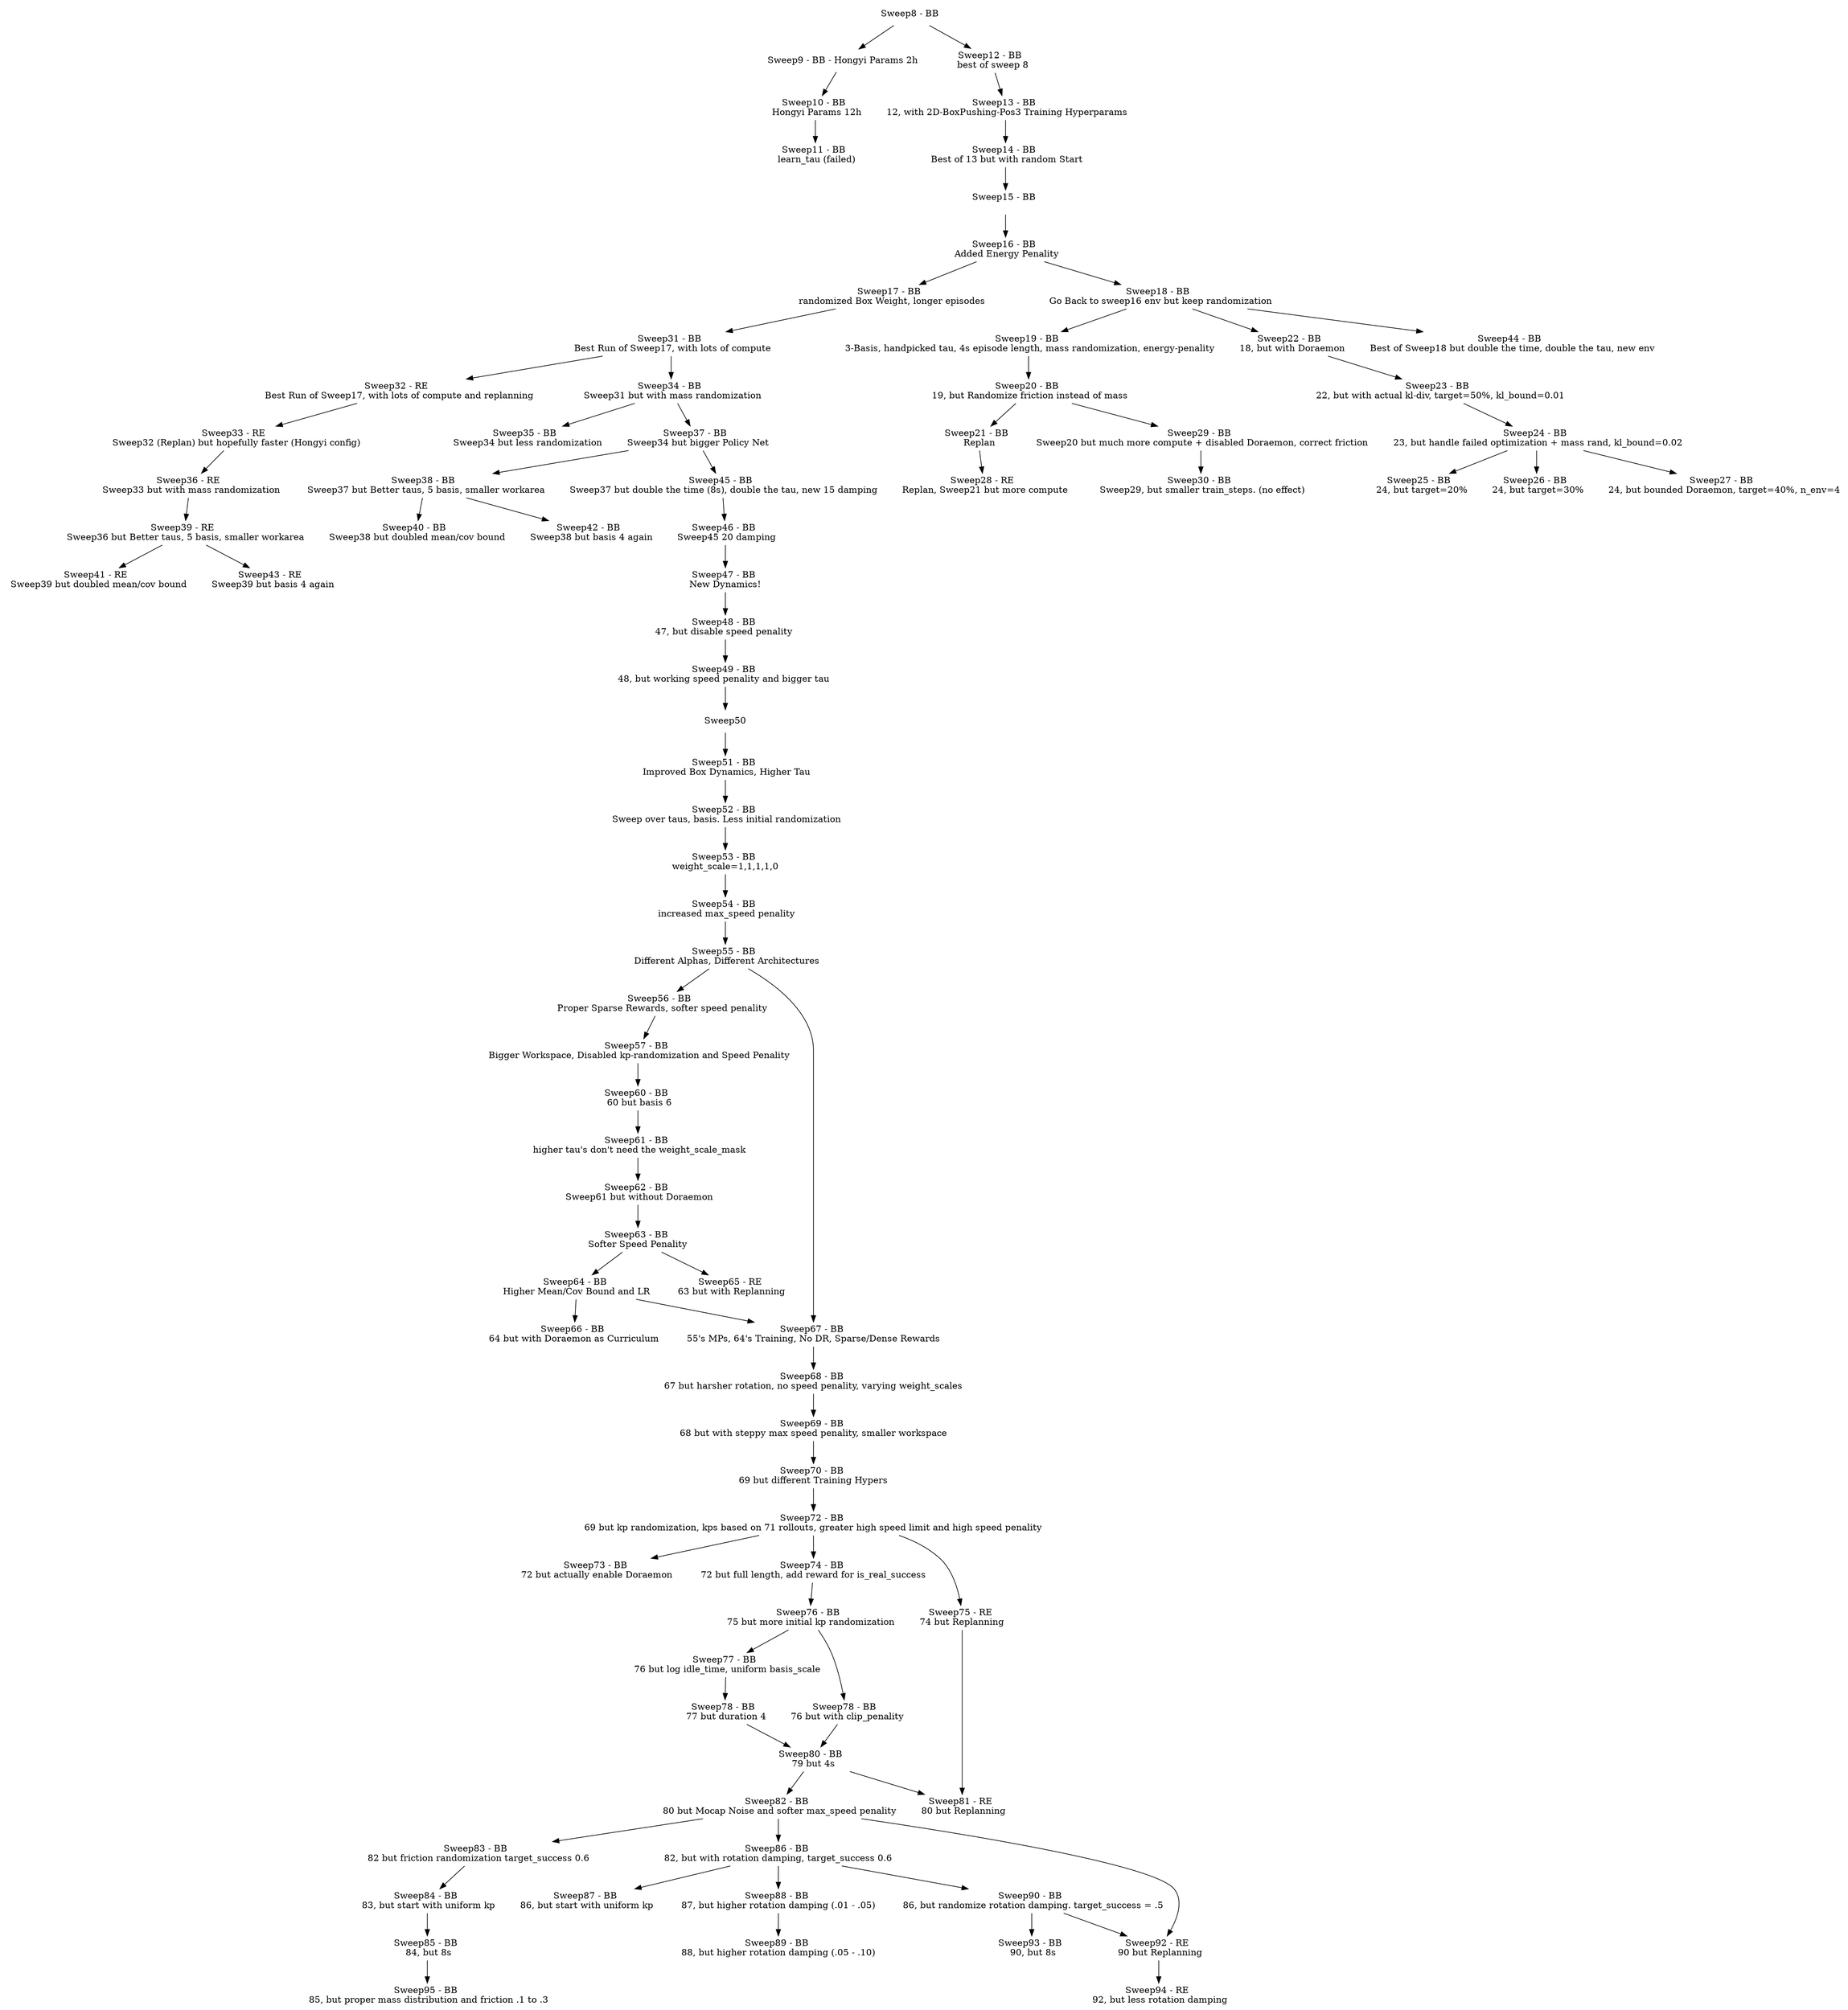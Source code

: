 digraph Sweeps {
    // Nodes
    node [shape=plaintext]
    "Sweep8"  [label=<Sweep8 - BB>];
    "Sweep9"  [label=<Sweep9 - BB - Hongyi Params 2h>];
    "Sweep10" [label=<Sweep10 - BB <BR/> Hongyi Params 12h>];
    "Sweep11" [label=<Sweep11 - BB <BR/> learn_tau (failed)>];
    "Sweep12" [label=<Sweep12 - BB <BR/> best of sweep 8>];
    "Sweep13" [label=<Sweep13 - BB <BR/> 12, with 2D-BoxPushing-Pos3 Training Hyperparams>];
    "Sweep14" [label=<Sweep14 - BB <BR/> Best of 13 but with random Start>];
    "Sweep15" [label=<Sweep15 - BB <BR/> >];
    "Sweep16" [label=<Sweep16 - BB <BR/> Added Energy Penality>];
    "Sweep17" [label=<Sweep17 - BB <BR/> randomized Box Weight, longer episodes>];
    "Sweep18" [label=<Sweep18 - BB <BR/> Go Back to sweep16 env but keep randomization>];
    "Sweep19" [label=<Sweep19 - BB <BR/> 3-Basis, handpicked tau, 4s episode length, mass randomization, energy-penality>];
    "Sweep20" [label=<Sweep20 - BB <BR/> 19, but Randomize friction instead of mass>];
    "Sweep21" [label=<Sweep21 - BB <BR/> Replan>];
    "Sweep22" [label=<Sweep22 - BB <BR/> 18, but with Doraemon>];
    "Sweep23" [label=<Sweep23 - BB <BR/> 22, but with actual kl-div, target=50%, kl_bound=0.01>];
    "Sweep24" [label=<Sweep24 - BB <BR/> 23, but handle failed optimization + mass rand, kl_bound=0.02>];
    "Sweep25" [label=<Sweep25 - BB <BR/> 24, but target=20%>];
    "Sweep26" [label=<Sweep26 - BB <BR/> 24, but target=30%>];
    "Sweep27" [label=<Sweep27 - BB <BR/> 24, but bounded Doraemon, target=40%, n_env=4>];
    "Sweep28" [label=<Sweep28 - RE <BR/> Replan, Sweep21 but more compute>];
    "Sweep29" [label=<Sweep29 - BB <BR/> Sweep20 but much more compute + disabled Doraemon, correct friction>];
    "Sweep30" [label=<Sweep30 - BB <BR/> Sweep29, but smaller train_steps. (no effect)>];
    "Sweep31" [label=<Sweep31 - BB <BR/> Best Run of Sweep17, with lots of compute>];
    "Sweep32" [label=<Sweep32 - RE <BR/> Best Run of Sweep17, with lots of compute and replanning>];
    "Sweep33" [label=<Sweep33 - RE <BR/> Sweep32 (Replan) but hopefully faster (Hongyi config)>];
    "Sweep34" [label=<Sweep34 - BB <BR/> Sweep31 but with mass randomization>];
    "Sweep35" [label=<Sweep35 - BB <BR/> Sweep34 but less randomization>];
    "Sweep36" [label=<Sweep36 - RE <BR/> Sweep33 but with mass randomization>];
    "Sweep37" [label=<Sweep37 - BB <BR/> Sweep34 but bigger Policy Net>];
    "Sweep38" [label=<Sweep38 - BB <BR/> Sweep37 but Better taus, 5 basis, smaller workarea>];
    "Sweep39" [label=<Sweep39 - RE <BR/> Sweep36 but Better taus, 5 basis, smaller workarea>];
    "Sweep40" [label=<Sweep40 - BB <BR/> Sweep38 but doubled mean/cov bound>];
    "Sweep41" [label=<Sweep41 - RE <BR/> Sweep39 but doubled mean/cov bound>];
    "Sweep42" [label=<Sweep42 - BB <BR/> Sweep38 but basis 4 again>];
    "Sweep43" [label=<Sweep43 - RE <BR/> Sweep39 but basis 4 again>];
    "Sweep44" [label=<Sweep44 - BB <BR/> Best of Sweep18 but double the time, double the tau, new env>];
    "Sweep45" [label=<Sweep45 - BB <BR/> Sweep37 but double the time (8s), double the tau, new 15 damping>];
    "Sweep46" [label=<Sweep46 - BB <BR/> Sweep45 20 damping>];
    "Sweep47" [label=<Sweep47 - BB <BR/> New Dynamics! >];
    "Sweep48" [label=<Sweep48 - BB <BR/> 47, but disable speed penality  >];
    "Sweep49" [label=<Sweep49 - BB <BR/> 48, but working speed penality and bigger tau  >];
    "Sweep51" [label=<Sweep51 - BB <BR/> Improved Box Dynamics, Higher Tau>];
    "Sweep52" [label=<Sweep52 - BB <BR/> Sweep over taus, basis. Less initial randomization>];
    "Sweep53" [label=<Sweep53 - BB <BR/> weight_scale=1,1,1,1,0 >];
    "Sweep54" [label=<Sweep54 - BB <BR/> increased max_speed penality>];
    "Sweep55" [label=<Sweep55 - BB <BR/> Different Alphas, Different Architectures>];
    "Sweep56" [label=<Sweep56 - BB <BR/> Proper Sparse Rewards, softer speed penality>];
    "Sweep57" [label=<Sweep57 - BB <BR/> Bigger Workspace, Disabled kp-randomization and Speed Penality>];
    "Sweep60" [label=<Sweep60 - BB <BR/> 60 but basis 6>];
    "Sweep61" [label=<Sweep61 - BB <BR/> higher tau's don't need the weight_scale_mask>];
    "Sweep62" [label=<Sweep62 - BB <BR/> Sweep61 but without Doraemon>];
    "Sweep63" [label=<Sweep63 - BB <BR/> Softer Speed Penality >];
    "Sweep64" [label=<Sweep64 - BB <BR/> Higher Mean/Cov Bound and LR >];
    "Sweep65" [label=<Sweep65 - RE <BR/> 63 but with Replanning >];
    "Sweep66" [label=<Sweep66 - BB <BR/> 64 but with Doraemon as Curriculum >];
    "Sweep67" [label=<Sweep67 - BB <BR/> 55's MPs, 64's Training, No DR, Sparse/Dense Rewards >];
    "Sweep68" [label=<Sweep68 - BB <BR/> 67 but harsher rotation, no speed penality, varying weight_scales >];
    "Sweep69" [label=<Sweep69 - BB <BR/> 68 but with steppy max speed penality, smaller workspace >];
    "Sweep70" [label=<Sweep70 - BB <BR/> 69 but different Training Hypers >];
    "Sweep72" [label=<Sweep72 - BB <BR/> 69 but kp randomization, kps based on 71 rollouts, greater high speed limit and high speed penality >];
    "Sweep73" [label=<Sweep73 - BB <BR/> 72 but actually enable Doraemon >];
    "Sweep74" [label=<Sweep74 - BB <BR/> 72 but full length, add reward for is_real_success >];
    "Sweep75" [label=<Sweep75 - RE <BR/> 74 but Replanning >];
    "Sweep76" [label=<Sweep76 - BB <BR/> 75 but more initial kp randomization>];
    "Sweep77" [label=<Sweep77 - BB <BR/> 76 but log idle_time, uniform basis_scale>];
    "Sweep78" [label=<Sweep78 - BB <BR/> 77 but duration 4>];
    "Sweep79" [label=<Sweep78 - BB <BR/> 76 but with clip_penality>];
    "Sweep80" [label=<Sweep80 - BB <BR/> 79 but 4s>];
    "Sweep81" [label=<Sweep81 - RE <BR/> 80 but Replanning>];
    "Sweep82" [label=<Sweep82 - BB <BR/> 80 but Mocap Noise and softer max_speed penality>];
    "Sweep83" [label=<Sweep83 - BB <BR/> 82 but friction randomization target_success 0.6>];
    "Sweep84" [label=<Sweep84 - BB <BR/> 83, but start with uniform kp>];
    "Sweep85" [label=<Sweep85 - BB <BR/> 84, but 8s>];
    "Sweep86" [label=<Sweep86 - BB <BR/> 82, but with rotation damping, target_success 0.6 >];
    "Sweep87" [label=<Sweep87 - BB <BR/> 86, but start with uniform kp >];
    "Sweep88" [label=<Sweep88 - BB <BR/> 87, but higher rotation damping (.01 - .05) >];
    "Sweep89" [label=<Sweep89 - BB <BR/> 88, but higher rotation damping (.05 - .10) >];
    "Sweep90" [label=<Sweep90 - BB <BR/> 86, but randomize rotation damping. target_success = .5>];
    "Sweep92" [label=<Sweep92 - RE <BR/> 90 but Replanning>];
    "Sweep93" [label=<Sweep93 - BB <BR/> 90, but 8s>];
    "Sweep94" [label=<Sweep94 - RE <BR/> 92, but less rotation damping>];
    "Sweep95" [label=<Sweep95 - BB <BR/> 85, but proper mass distribution and friction .1 to .3>];

    // Edges
    "Sweep8" -> "Sweep9"
    "Sweep9" -> "Sweep10"
    "Sweep10" -> "Sweep11"
    "Sweep8" -> "Sweep12"
    "Sweep12" -> "Sweep13"
    "Sweep13" -> "Sweep14"
    "Sweep16" -> "Sweep18"
    "Sweep18" -> "Sweep19"
    "Sweep19" -> "Sweep20"
    "Sweep21" -> "Sweep28"
    "Sweep20" -> "Sweep29"
    "Sweep29" -> "Sweep30"
    "Sweep17" -> "Sweep31"
    "Sweep31" -> "Sweep32"
    "Sweep32" -> "Sweep33"
    "Sweep31" -> "Sweep34"
    "Sweep34" -> "Sweep35"
    "Sweep33" -> "Sweep36"
    "Sweep34" -> "Sweep37"
    "Sweep37" -> "Sweep38"
    "Sweep36" -> "Sweep39"
    "Sweep38" -> "Sweep40"
    "Sweep39" -> "Sweep41"
    "Sweep38" -> "Sweep42"
    "Sweep39" -> "Sweep43"
    "Sweep18" -> "Sweep22"
    "Sweep22" -> "Sweep23"
    "Sweep23" -> "Sweep24"
    "Sweep24" -> "Sweep25"
    "Sweep24" -> "Sweep26"
    "Sweep24" -> "Sweep27"
    "Sweep18" -> "Sweep44"
    "Sweep14" -> "Sweep15"
    "Sweep15" -> "Sweep16"
    "Sweep16" -> "Sweep17"
    "Sweep20" -> "Sweep21"
    "Sweep37" -> "Sweep45"
    "Sweep45" -> "Sweep46"
    "Sweep46" -> "Sweep47"
    "Sweep47" -> "Sweep48"
    "Sweep48" -> "Sweep49"
    "Sweep49" -> "Sweep50"
    "Sweep50" -> "Sweep51"
    "Sweep51" -> "Sweep52"
    "Sweep52" -> "Sweep53"
    "Sweep53" -> "Sweep54"
    "Sweep54" -> "Sweep55"
    "Sweep55" -> "Sweep56"
    "Sweep56" -> "Sweep57"
    "Sweep57" -> "Sweep60"
    "Sweep60" -> "Sweep61"
    "Sweep61" -> "Sweep62"
    "Sweep62" -> "Sweep63"
    "Sweep63" -> "Sweep64"
    "Sweep63" -> "Sweep65"
    "Sweep64" -> "Sweep66"
    "Sweep55" -> "Sweep67"
    "Sweep64" -> "Sweep67"
    "Sweep67" -> "Sweep68"
    "Sweep68" -> "Sweep69"
    "Sweep69" -> "Sweep70"
    "Sweep70" -> "Sweep72"
    "Sweep72" -> "Sweep73"
    "Sweep72" -> "Sweep74"
    "Sweep72" -> "Sweep75"
    "Sweep74" -> "Sweep76"
    "Sweep76" -> "Sweep77"
    "Sweep77" -> "Sweep78"
    "Sweep76" -> "Sweep79"
    "Sweep78" -> "Sweep80"
    "Sweep79" -> "Sweep80"
    "Sweep80" -> "Sweep81"
    "Sweep75" -> "Sweep81"
    "Sweep80" -> "Sweep82"
    "Sweep82" -> "Sweep83"
    "Sweep83" -> "Sweep84"
    "Sweep84" -> "Sweep85"
    "Sweep82" -> "Sweep86"
    "Sweep86" -> "Sweep87"
    "Sweep86" -> "Sweep88"
    "Sweep88" -> "Sweep89"
    "Sweep86" -> "Sweep90"
    "Sweep90" -> "Sweep92"
    "Sweep90" -> "Sweep93"
    "Sweep82" -> "Sweep92"
    "Sweep92" -> "Sweep94"
    "Sweep85" -> "Sweep95"
}

